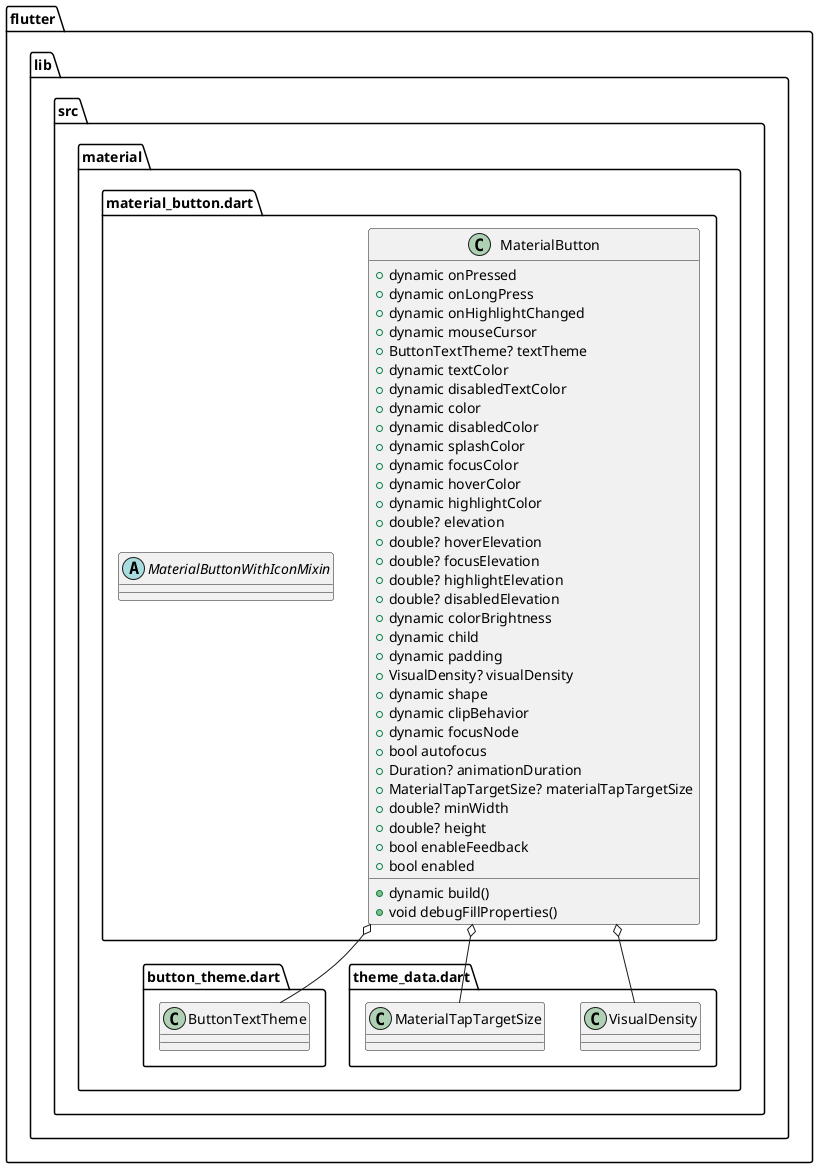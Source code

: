 @startuml
set namespaceSeparator ::

class "flutter::lib::src::material::material_button.dart::MaterialButton" {
  +dynamic onPressed
  +dynamic onLongPress
  +dynamic onHighlightChanged
  +dynamic mouseCursor
  +ButtonTextTheme? textTheme
  +dynamic textColor
  +dynamic disabledTextColor
  +dynamic color
  +dynamic disabledColor
  +dynamic splashColor
  +dynamic focusColor
  +dynamic hoverColor
  +dynamic highlightColor
  +double? elevation
  +double? hoverElevation
  +double? focusElevation
  +double? highlightElevation
  +double? disabledElevation
  +dynamic colorBrightness
  +dynamic child
  +dynamic padding
  +VisualDensity? visualDensity
  +dynamic shape
  +dynamic clipBehavior
  +dynamic focusNode
  +bool autofocus
  +Duration? animationDuration
  +MaterialTapTargetSize? materialTapTargetSize
  +double? minWidth
  +double? height
  +bool enableFeedback
  +bool enabled
  +dynamic build()
  +void debugFillProperties()
}

"flutter::lib::src::material::material_button.dart::MaterialButton" o-- "flutter::lib::src::material::button_theme.dart::ButtonTextTheme"
"flutter::lib::src::material::material_button.dart::MaterialButton" o-- "flutter::lib::src::material::theme_data.dart::VisualDensity"
"flutter::lib::src::material::material_button.dart::MaterialButton" o-- "flutter::lib::src::material::theme_data.dart::MaterialTapTargetSize"

abstract class "flutter::lib::src::material::material_button.dart::MaterialButtonWithIconMixin" {
}


@enduml